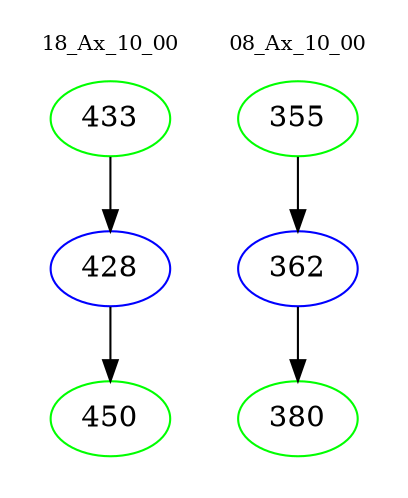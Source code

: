 digraph{
subgraph cluster_0 {
color = white
label = "18_Ax_10_00";
fontsize=10;
T0_433 [label="433", color="green"]
T0_433 -> T0_428 [color="black"]
T0_428 [label="428", color="blue"]
T0_428 -> T0_450 [color="black"]
T0_450 [label="450", color="green"]
}
subgraph cluster_1 {
color = white
label = "08_Ax_10_00";
fontsize=10;
T1_355 [label="355", color="green"]
T1_355 -> T1_362 [color="black"]
T1_362 [label="362", color="blue"]
T1_362 -> T1_380 [color="black"]
T1_380 [label="380", color="green"]
}
}
